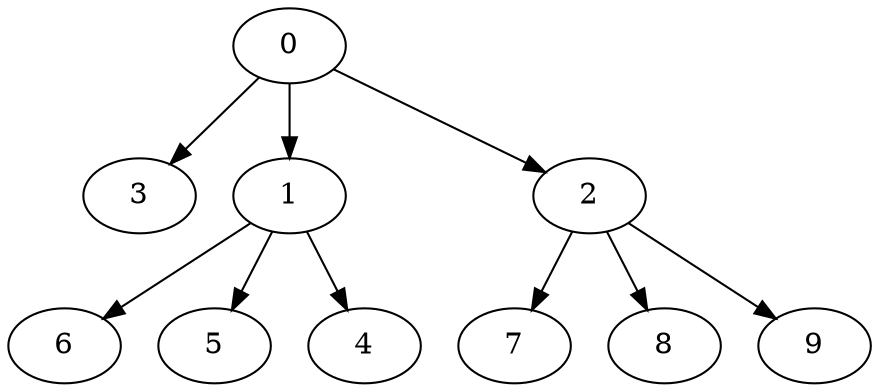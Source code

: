 digraph "OutTree-Balanced-MaxBf-3_Nodes_10_CCR_0.10_WeightType_Random#3" {
	7 [Weight=56, Start=96, Processor=2];
	6 [Weight=81, Start=80, Processor=0];
	5 [Weight=24, Start=134, Processor=1];
	4 [Weight=48, Start=86, Processor=1];
	8 [Weight=24, Start=108, Processor=3];
	3 [Weight=81, Start=27, Processor=3];
	1 [Weight=56, Start=24, Processor=0];
	9 [Weight=32, Start=64, Processor=2];
	2 [Weight=32, Start=26, Processor=1];
	0 [Weight=24, Start=0, Processor=0];
	0 -> 1 [Weight=4];
	0 -> 2 [Weight=2];
	0 -> 3 [Weight=3];
	1 -> 4 [Weight=6];
	1 -> 5 [Weight=9];
	1 -> 6 [Weight=7];
	2 -> 7 [Weight=3];
	2 -> 8 [Weight=6];
	2 -> 9 [Weight=6];
}